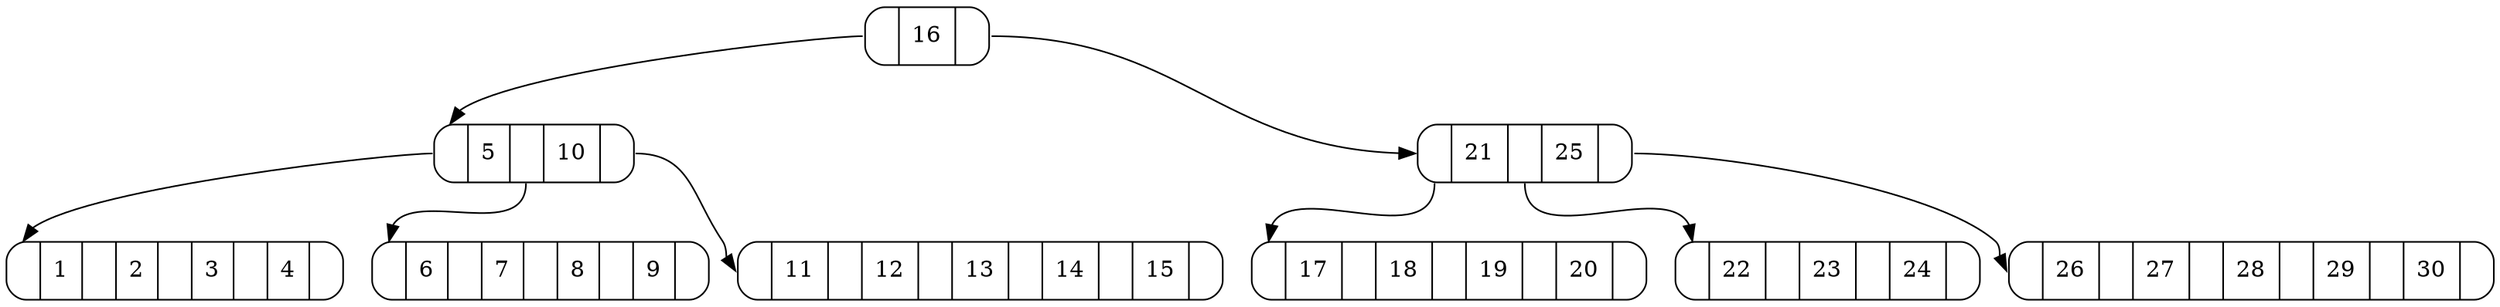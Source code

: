 digraph G{ 
"M0x564332941000" [ label= " <f0> |<f-1> 16 | <f1> " , shape=Mrecord]"M0x564332940da0" [ label= " <f0> |<f-1> 5 | <f1>  | <f-2> 10 | <f2> " , shape=Mrecord]"M0x564332940de0" [ label= " <f0> |<f-1> 1 | <f1>  | <f-2> 2 | <f2>  | <f-3> 3 | <f3>  | <f-4> 4 | <f4> " , shape=Mrecord]"M0x564332940da0":f0 -> "M0x564332940de0":f0 "M0x564332943370" [ label= " <f0> |<f-1> 6 | <f1>  | <f-2> 7 | <f2>  | <f-3> 8 | <f3>  | <f-4> 9 | <f4> " , shape=Mrecord]"M0x564332940da0":f1 -> "M0x564332943370":f0 "M0x564332940e20" [ label= " <f0> |<f-1> 11 | <f1>  | <f-2> 12 | <f2>  | <f-3> 13 | <f3>  | <f-4> 14 | <f4>  | <f-5> 15 | <f5> " , shape=Mrecord]"M0x564332940da0":f2 -> "M0x564332940e20":f0 "M0x564332941000":f0 -> "M0x564332940da0":f0 "M0x564332943620" [ label= " <f0> |<f-1> 21 | <f1>  | <f-2> 25 | <f2> " , shape=Mrecord]"M0x564332940e00" [ label= " <f0> |<f-1> 17 | <f1>  | <f-2> 18 | <f2>  | <f-3> 19 | <f3>  | <f-4> 20 | <f4> " , shape=Mrecord]"M0x564332943620":f0 -> "M0x564332940e00":f0 "M0x564332941480" [ label= " <f0> |<f-1> 22 | <f1>  | <f-2> 23 | <f2>  | <f-3> 24 | <f3> " , shape=Mrecord]"M0x564332943620":f1 -> "M0x564332941480":f0 "M0x564332940dc0" [ label= " <f0> |<f-1> 26 | <f1>  | <f-2> 27 | <f2>  | <f-3> 28 | <f3>  | <f-4> 29 | <f4>  | <f-5> 30 | <f5> " , shape=Mrecord]"M0x564332943620":f2 -> "M0x564332940dc0":f0 "M0x564332941000":f1 -> "M0x564332943620":f0  } 
